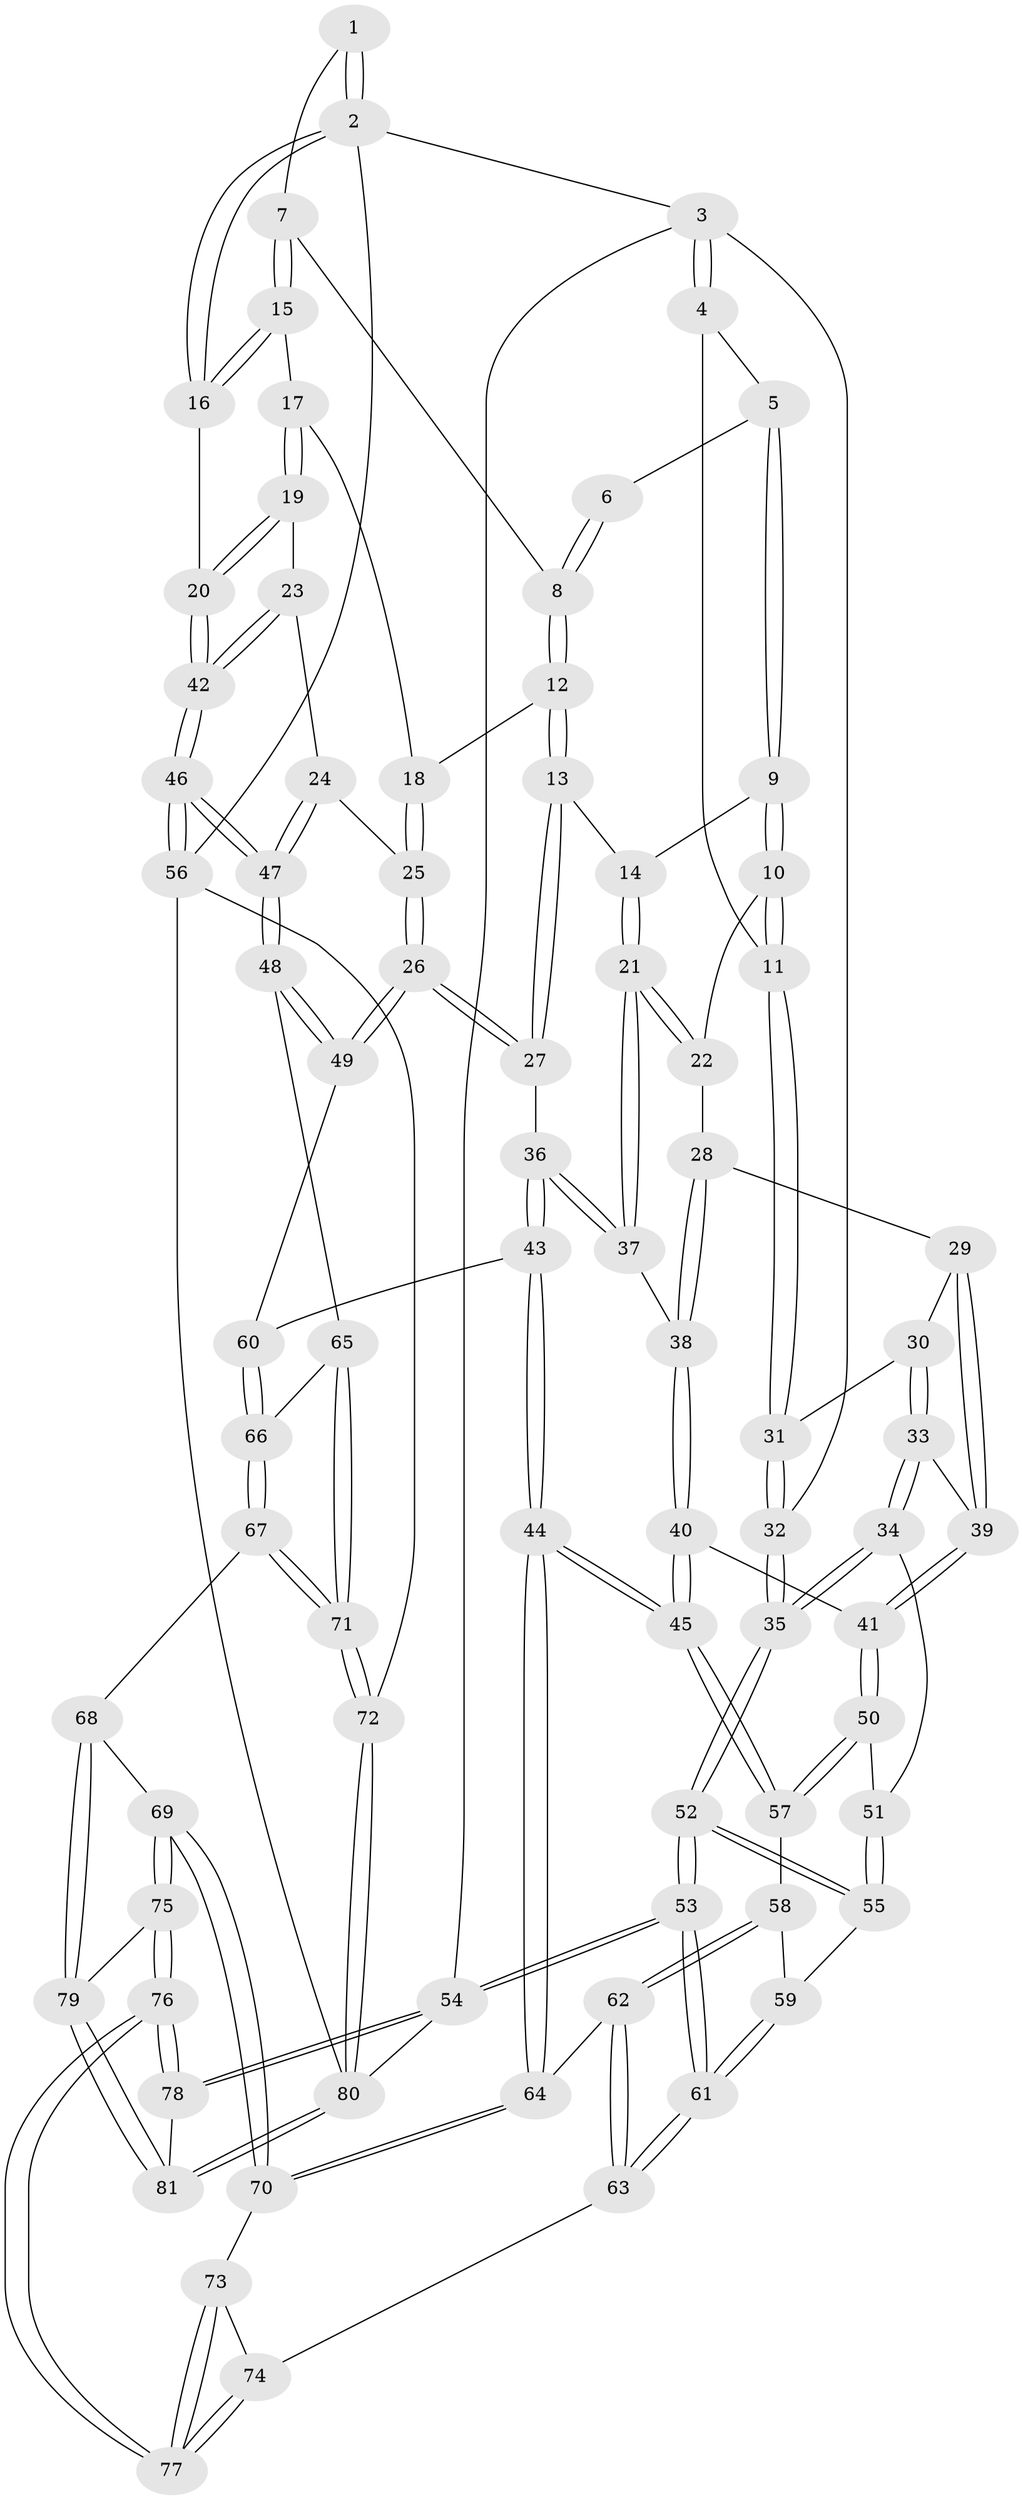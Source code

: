 // coarse degree distribution, {5: 0.17073170731707318, 4: 0.12195121951219512, 3: 0.4878048780487805, 2: 0.1951219512195122, 7: 0.024390243902439025}
// Generated by graph-tools (version 1.1) at 2025/54/03/04/25 22:54:37]
// undirected, 81 vertices, 199 edges
graph export_dot {
  node [color=gray90,style=filled];
  1 [pos="+0.8077604573122554+0"];
  2 [pos="+1+0"];
  3 [pos="+0+0"];
  4 [pos="+0.33441400253381665+0"];
  5 [pos="+0.38814257083294695+0"];
  6 [pos="+0.6819174949094551+0"];
  7 [pos="+0.8313685587594946+0.05694942522583363"];
  8 [pos="+0.6909632787388049+0.0785145251932029"];
  9 [pos="+0.42207984945887017+0.016353159919023474"];
  10 [pos="+0.28225526350550706+0.14639461590621142"];
  11 [pos="+0.1726730249781206+0.1814846043547443"];
  12 [pos="+0.6492158920402289+0.13000915305607597"];
  13 [pos="+0.5820774560796355+0.17105050265266386"];
  14 [pos="+0.4222424118220588+0.016591812118713793"];
  15 [pos="+0.8486872528871126+0.07849685589279752"];
  16 [pos="+1+0"];
  17 [pos="+0.8487397947281496+0.08390123431516783"];
  18 [pos="+0.7935028380554182+0.17177932427033646"];
  19 [pos="+0.9160699891419715+0.18512811641572532"];
  20 [pos="+1+0.13176869675492653"];
  21 [pos="+0.37544678627324785+0.2903985735166294"];
  22 [pos="+0.31512860148229593+0.24298036797267875"];
  23 [pos="+0.8568732331628719+0.28090156635199093"];
  24 [pos="+0.8295845749151083+0.2952111599740462"];
  25 [pos="+0.8156140467570836+0.297630381939916"];
  26 [pos="+0.7307128712335942+0.3591064895891142"];
  27 [pos="+0.5934242777822284+0.2906757218796396"];
  28 [pos="+0.23608635318000398+0.28012748037998625"];
  29 [pos="+0.17879509047563089+0.26514487049929747"];
  30 [pos="+0.15422759825210464+0.20732887308252726"];
  31 [pos="+0.15047765512516562+0.1902888540766121"];
  32 [pos="+0+0"];
  33 [pos="+0.04517483983238975+0.33536952727919256"];
  34 [pos="+0+0.3537576015938938"];
  35 [pos="+0+0.2925802536087122"];
  36 [pos="+0.5005302473989063+0.3598287502897049"];
  37 [pos="+0.3784357128317689+0.2980803803865895"];
  38 [pos="+0.30740680614473403+0.3390561039567796"];
  39 [pos="+0.1668452181179608+0.34618153824694897"];
  40 [pos="+0.2779109313050759+0.40548865536472367"];
  41 [pos="+0.1780173805616344+0.4032975743981432"];
  42 [pos="+1+0.32634900925891025"];
  43 [pos="+0.43478025763717787+0.5604463637622198"];
  44 [pos="+0.42282933936277434+0.565989947554205"];
  45 [pos="+0.4050593156635674+0.5536759640914495"];
  46 [pos="+1+0.5515420477712368"];
  47 [pos="+1+0.5498032668524885"];
  48 [pos="+0.8509843058695546+0.5713572366688423"];
  49 [pos="+0.7493466386535331+0.43694441463565165"];
  50 [pos="+0.1765094236180144+0.40545124892340306"];
  51 [pos="+0.0647473560477272+0.41739655076172427"];
  52 [pos="+0+0.5182020559446273"];
  53 [pos="+0+0.8999059234432512"];
  54 [pos="+0+1"];
  55 [pos="+0.043262380026347025+0.5349700993515146"];
  56 [pos="+1+0.8088265530630494"];
  57 [pos="+0.16831423106892798+0.5053739801022985"];
  58 [pos="+0.12224422282299748+0.5627146296795441"];
  59 [pos="+0.08995797247596383+0.5627890190136462"];
  60 [pos="+0.5299080590641545+0.5920366797622864"];
  61 [pos="+0+0.8086063229899605"];
  62 [pos="+0.21657930698456684+0.6813555866054348"];
  63 [pos="+0.05550571425194286+0.8090805238524329"];
  64 [pos="+0.34731590304452825+0.6910520001107292"];
  65 [pos="+0.8197917300015902+0.6145792095793466"];
  66 [pos="+0.5842356574525762+0.6398227078622658"];
  67 [pos="+0.6323659938312708+0.8394624869960259"];
  68 [pos="+0.6292016419798374+0.8410816582400615"];
  69 [pos="+0.40497140405158794+0.8029138797406727"];
  70 [pos="+0.35238944605129363+0.7174500223254615"];
  71 [pos="+0.7796178912775512+0.8614282219241334"];
  72 [pos="+0.7995569514933591+0.8825271073881518"];
  73 [pos="+0.289811671985623+0.7925322451123755"];
  74 [pos="+0.15567289134751125+0.8793103493109707"];
  75 [pos="+0.38725090916110905+0.9383663087765617"];
  76 [pos="+0.27609632176728377+1"];
  77 [pos="+0.24237890108718385+1"];
  78 [pos="+0.2654387179424904+1"];
  79 [pos="+0.5627092661339158+0.9541904573881228"];
  80 [pos="+0.8035932299952799+1"];
  81 [pos="+0.5685642074692566+1"];
  1 -- 2;
  1 -- 2;
  1 -- 7;
  2 -- 3;
  2 -- 16;
  2 -- 16;
  2 -- 56;
  3 -- 4;
  3 -- 4;
  3 -- 32;
  3 -- 54;
  4 -- 5;
  4 -- 11;
  5 -- 6;
  5 -- 9;
  5 -- 9;
  6 -- 8;
  6 -- 8;
  7 -- 8;
  7 -- 15;
  7 -- 15;
  8 -- 12;
  8 -- 12;
  9 -- 10;
  9 -- 10;
  9 -- 14;
  10 -- 11;
  10 -- 11;
  10 -- 22;
  11 -- 31;
  11 -- 31;
  12 -- 13;
  12 -- 13;
  12 -- 18;
  13 -- 14;
  13 -- 27;
  13 -- 27;
  14 -- 21;
  14 -- 21;
  15 -- 16;
  15 -- 16;
  15 -- 17;
  16 -- 20;
  17 -- 18;
  17 -- 19;
  17 -- 19;
  18 -- 25;
  18 -- 25;
  19 -- 20;
  19 -- 20;
  19 -- 23;
  20 -- 42;
  20 -- 42;
  21 -- 22;
  21 -- 22;
  21 -- 37;
  21 -- 37;
  22 -- 28;
  23 -- 24;
  23 -- 42;
  23 -- 42;
  24 -- 25;
  24 -- 47;
  24 -- 47;
  25 -- 26;
  25 -- 26;
  26 -- 27;
  26 -- 27;
  26 -- 49;
  26 -- 49;
  27 -- 36;
  28 -- 29;
  28 -- 38;
  28 -- 38;
  29 -- 30;
  29 -- 39;
  29 -- 39;
  30 -- 31;
  30 -- 33;
  30 -- 33;
  31 -- 32;
  31 -- 32;
  32 -- 35;
  32 -- 35;
  33 -- 34;
  33 -- 34;
  33 -- 39;
  34 -- 35;
  34 -- 35;
  34 -- 51;
  35 -- 52;
  35 -- 52;
  36 -- 37;
  36 -- 37;
  36 -- 43;
  36 -- 43;
  37 -- 38;
  38 -- 40;
  38 -- 40;
  39 -- 41;
  39 -- 41;
  40 -- 41;
  40 -- 45;
  40 -- 45;
  41 -- 50;
  41 -- 50;
  42 -- 46;
  42 -- 46;
  43 -- 44;
  43 -- 44;
  43 -- 60;
  44 -- 45;
  44 -- 45;
  44 -- 64;
  44 -- 64;
  45 -- 57;
  45 -- 57;
  46 -- 47;
  46 -- 47;
  46 -- 56;
  46 -- 56;
  47 -- 48;
  47 -- 48;
  48 -- 49;
  48 -- 49;
  48 -- 65;
  49 -- 60;
  50 -- 51;
  50 -- 57;
  50 -- 57;
  51 -- 55;
  51 -- 55;
  52 -- 53;
  52 -- 53;
  52 -- 55;
  52 -- 55;
  53 -- 54;
  53 -- 54;
  53 -- 61;
  53 -- 61;
  54 -- 78;
  54 -- 78;
  54 -- 80;
  55 -- 59;
  56 -- 72;
  56 -- 80;
  57 -- 58;
  58 -- 59;
  58 -- 62;
  58 -- 62;
  59 -- 61;
  59 -- 61;
  60 -- 66;
  60 -- 66;
  61 -- 63;
  61 -- 63;
  62 -- 63;
  62 -- 63;
  62 -- 64;
  63 -- 74;
  64 -- 70;
  64 -- 70;
  65 -- 66;
  65 -- 71;
  65 -- 71;
  66 -- 67;
  66 -- 67;
  67 -- 68;
  67 -- 71;
  67 -- 71;
  68 -- 69;
  68 -- 79;
  68 -- 79;
  69 -- 70;
  69 -- 70;
  69 -- 75;
  69 -- 75;
  70 -- 73;
  71 -- 72;
  71 -- 72;
  72 -- 80;
  72 -- 80;
  73 -- 74;
  73 -- 77;
  73 -- 77;
  74 -- 77;
  74 -- 77;
  75 -- 76;
  75 -- 76;
  75 -- 79;
  76 -- 77;
  76 -- 77;
  76 -- 78;
  76 -- 78;
  78 -- 81;
  79 -- 81;
  79 -- 81;
  80 -- 81;
  80 -- 81;
}
